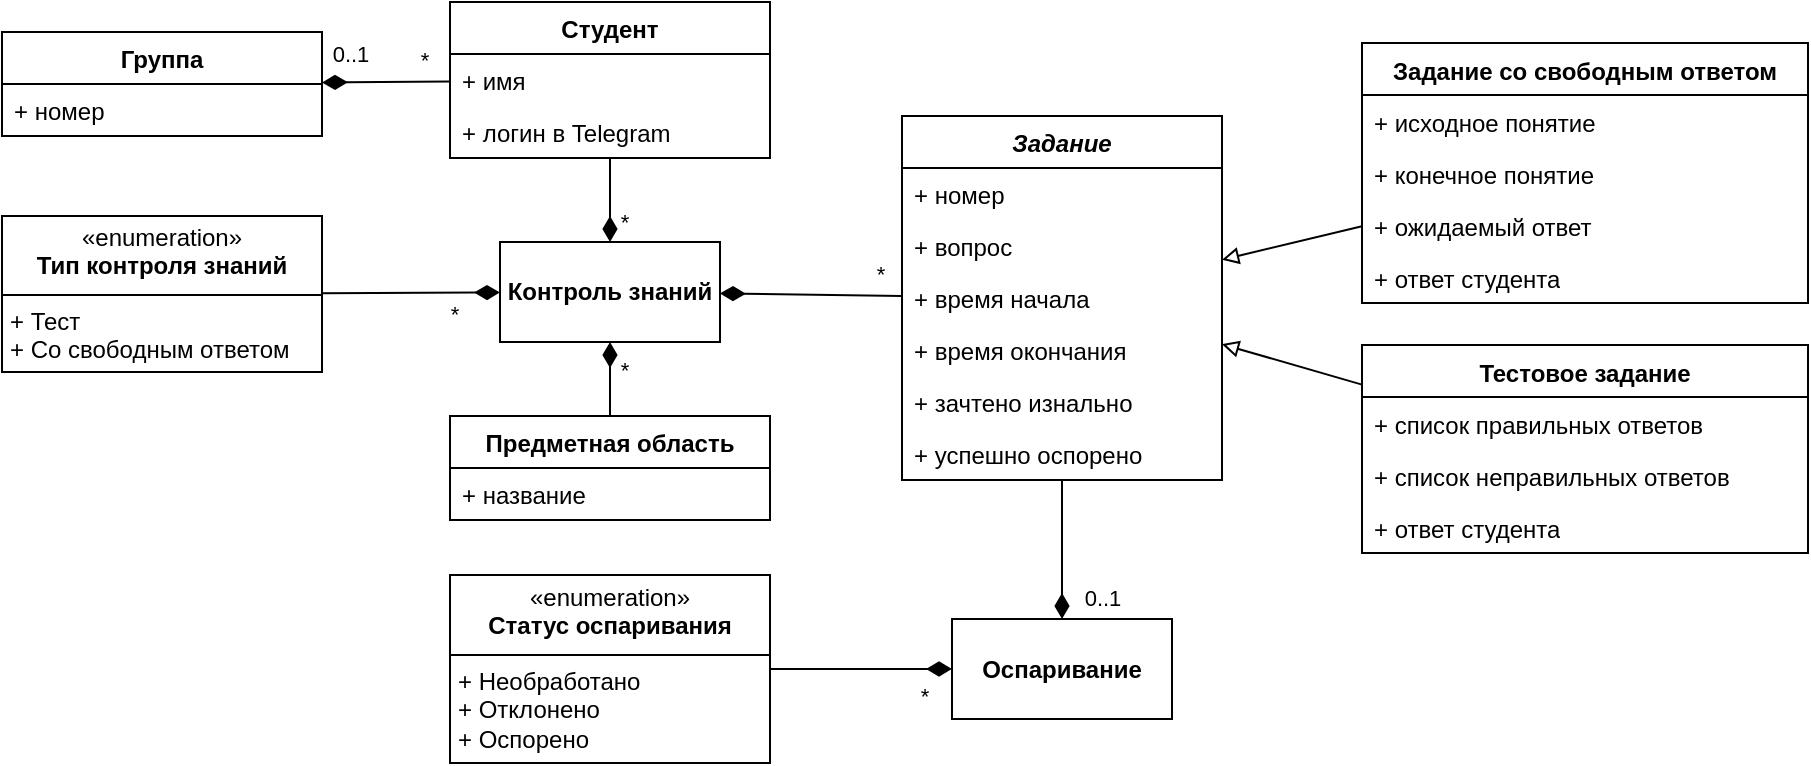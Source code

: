 <mxfile version="26.1.1">
  <diagram name="Страница — 1" id="KjR54cfUh2h--IEu27Yo">
    <mxGraphModel dx="1688" dy="683" grid="1" gridSize="10" guides="1" tooltips="1" connect="1" arrows="1" fold="1" page="1" pageScale="1" pageWidth="827" pageHeight="1169" math="0" shadow="0">
      <root>
        <mxCell id="0" />
        <mxCell id="1" parent="0" />
        <mxCell id="Y5O7ZuF1NY75remDHEEP-1" value="Студент" style="swimlane;fontStyle=1;align=center;verticalAlign=top;childLayout=stackLayout;horizontal=1;startSize=26;horizontalStack=0;resizeParent=1;resizeParentMax=0;resizeLast=0;collapsible=1;marginBottom=0;whiteSpace=wrap;html=1;" parent="1" vertex="1">
          <mxGeometry x="334" y="393" width="160" height="78" as="geometry" />
        </mxCell>
        <mxCell id="Y5O7ZuF1NY75remDHEEP-2" value="+ имя" style="text;strokeColor=none;fillColor=none;align=left;verticalAlign=top;spacingLeft=4;spacingRight=4;overflow=hidden;rotatable=0;points=[[0,0.5],[1,0.5]];portConstraint=eastwest;whiteSpace=wrap;html=1;" parent="Y5O7ZuF1NY75remDHEEP-1" vertex="1">
          <mxGeometry y="26" width="160" height="26" as="geometry" />
        </mxCell>
        <mxCell id="Y5O7ZuF1NY75remDHEEP-6" value="+ логин в Telegram" style="text;strokeColor=none;fillColor=none;align=left;verticalAlign=top;spacingLeft=4;spacingRight=4;overflow=hidden;rotatable=0;points=[[0,0.5],[1,0.5]];portConstraint=eastwest;whiteSpace=wrap;html=1;" parent="Y5O7ZuF1NY75remDHEEP-1" vertex="1">
          <mxGeometry y="52" width="160" height="26" as="geometry" />
        </mxCell>
        <mxCell id="Y5O7ZuF1NY75remDHEEP-7" value="Группа" style="swimlane;fontStyle=1;align=center;verticalAlign=top;childLayout=stackLayout;horizontal=1;startSize=26;horizontalStack=0;resizeParent=1;resizeParentMax=0;resizeLast=0;collapsible=1;marginBottom=0;whiteSpace=wrap;html=1;" parent="1" vertex="1">
          <mxGeometry x="110" y="408" width="160" height="52" as="geometry" />
        </mxCell>
        <mxCell id="Y5O7ZuF1NY75remDHEEP-8" value="+ номер" style="text;strokeColor=none;fillColor=none;align=left;verticalAlign=top;spacingLeft=4;spacingRight=4;overflow=hidden;rotatable=0;points=[[0,0.5],[1,0.5]];portConstraint=eastwest;whiteSpace=wrap;html=1;" parent="Y5O7ZuF1NY75remDHEEP-7" vertex="1">
          <mxGeometry y="26" width="160" height="26" as="geometry" />
        </mxCell>
        <mxCell id="Y5O7ZuF1NY75remDHEEP-10" value="" style="endArrow=diamondThin;endFill=1;endSize=10;html=1;rounded=0;" parent="1" source="Y5O7ZuF1NY75remDHEEP-1" target="Y5O7ZuF1NY75remDHEEP-7" edge="1">
          <mxGeometry width="160" relative="1" as="geometry">
            <mxPoint x="450" y="490" as="sourcePoint" />
            <mxPoint x="610" y="490" as="targetPoint" />
          </mxGeometry>
        </mxCell>
        <mxCell id="Y5O7ZuF1NY75remDHEEP-11" value="0..1" style="edgeLabel;html=1;align=center;verticalAlign=middle;resizable=0;points=[];" parent="Y5O7ZuF1NY75remDHEEP-10" vertex="1" connectable="0">
          <mxGeometry x="-0.845" y="1" relative="1" as="geometry">
            <mxPoint x="-45" y="-15" as="offset" />
          </mxGeometry>
        </mxCell>
        <mxCell id="Y5O7ZuF1NY75remDHEEP-12" value="*" style="edgeLabel;html=1;align=center;verticalAlign=middle;resizable=0;points=[];" parent="Y5O7ZuF1NY75remDHEEP-10" vertex="1" connectable="0">
          <mxGeometry x="0.699" y="-1" relative="1" as="geometry">
            <mxPoint x="41" y="-10" as="offset" />
          </mxGeometry>
        </mxCell>
        <mxCell id="Y5O7ZuF1NY75remDHEEP-16" value="" style="endArrow=diamondThin;endFill=1;endSize=10;html=1;rounded=0;" parent="1" source="Y5O7ZuF1NY75remDHEEP-1" target="wnISGloHh-4gImW_wK-5-1" edge="1">
          <mxGeometry width="160" relative="1" as="geometry">
            <mxPoint x="500" y="429" as="sourcePoint" />
            <mxPoint x="414" y="512" as="targetPoint" />
          </mxGeometry>
        </mxCell>
        <mxCell id="36b95QFSxjrO5mWzAh7E-31" value="*" style="edgeLabel;html=1;align=center;verticalAlign=middle;resizable=0;points=[];" parent="Y5O7ZuF1NY75remDHEEP-16" vertex="1" connectable="0">
          <mxGeometry x="0.295" y="-1" relative="1" as="geometry">
            <mxPoint x="8" y="5" as="offset" />
          </mxGeometry>
        </mxCell>
        <mxCell id="Y5O7ZuF1NY75remDHEEP-20" value="Предметная область" style="swimlane;fontStyle=1;align=center;verticalAlign=top;childLayout=stackLayout;horizontal=1;startSize=26;horizontalStack=0;resizeParent=1;resizeParentMax=0;resizeLast=0;collapsible=1;marginBottom=0;whiteSpace=wrap;html=1;" parent="1" vertex="1">
          <mxGeometry x="334" y="600" width="160" height="52" as="geometry" />
        </mxCell>
        <mxCell id="Y5O7ZuF1NY75remDHEEP-21" value="+ название" style="text;strokeColor=none;fillColor=none;align=left;verticalAlign=top;spacingLeft=4;spacingRight=4;overflow=hidden;rotatable=0;points=[[0,0.5],[1,0.5]];portConstraint=eastwest;whiteSpace=wrap;html=1;" parent="Y5O7ZuF1NY75remDHEEP-20" vertex="1">
          <mxGeometry y="26" width="160" height="26" as="geometry" />
        </mxCell>
        <mxCell id="Y5O7ZuF1NY75remDHEEP-22" value="" style="endArrow=diamondThin;endFill=1;endSize=10;html=1;rounded=0;" parent="1" source="Y5O7ZuF1NY75remDHEEP-20" target="wnISGloHh-4gImW_wK-5-1" edge="1">
          <mxGeometry width="160" relative="1" as="geometry">
            <mxPoint x="420" y="468" as="sourcePoint" />
            <mxPoint x="414" y="564" as="targetPoint" />
          </mxGeometry>
        </mxCell>
        <mxCell id="Y5O7ZuF1NY75remDHEEP-24" value="*" style="edgeLabel;html=1;align=center;verticalAlign=middle;resizable=0;points=[];" parent="Y5O7ZuF1NY75remDHEEP-22" vertex="1" connectable="0">
          <mxGeometry x="0.147" relative="1" as="geometry">
            <mxPoint x="7" y="-2" as="offset" />
          </mxGeometry>
        </mxCell>
        <mxCell id="Y5O7ZuF1NY75remDHEEP-34" value="&lt;i&gt;Задание&lt;/i&gt;" style="swimlane;fontStyle=1;align=center;verticalAlign=top;childLayout=stackLayout;horizontal=1;startSize=26;horizontalStack=0;resizeParent=1;resizeParentMax=0;resizeLast=0;collapsible=1;marginBottom=0;whiteSpace=wrap;html=1;" parent="1" vertex="1">
          <mxGeometry x="560" y="450" width="160" height="182" as="geometry" />
        </mxCell>
        <mxCell id="Y5O7ZuF1NY75remDHEEP-35" value="+ номер" style="text;strokeColor=none;fillColor=none;align=left;verticalAlign=top;spacingLeft=4;spacingRight=4;overflow=hidden;rotatable=0;points=[[0,0.5],[1,0.5]];portConstraint=eastwest;whiteSpace=wrap;html=1;" parent="Y5O7ZuF1NY75remDHEEP-34" vertex="1">
          <mxGeometry y="26" width="160" height="26" as="geometry" />
        </mxCell>
        <mxCell id="2cW49VCkHmkreCyccfTJ-1" value="+ вопрос" style="text;strokeColor=none;fillColor=none;align=left;verticalAlign=top;spacingLeft=4;spacingRight=4;overflow=hidden;rotatable=0;points=[[0,0.5],[1,0.5]];portConstraint=eastwest;whiteSpace=wrap;html=1;" vertex="1" parent="Y5O7ZuF1NY75remDHEEP-34">
          <mxGeometry y="52" width="160" height="26" as="geometry" />
        </mxCell>
        <mxCell id="Y5O7ZuF1NY75remDHEEP-38" value="+ время начала" style="text;strokeColor=none;fillColor=none;align=left;verticalAlign=top;spacingLeft=4;spacingRight=4;overflow=hidden;rotatable=0;points=[[0,0.5],[1,0.5]];portConstraint=eastwest;whiteSpace=wrap;html=1;" parent="Y5O7ZuF1NY75remDHEEP-34" vertex="1">
          <mxGeometry y="78" width="160" height="26" as="geometry" />
        </mxCell>
        <mxCell id="Y5O7ZuF1NY75remDHEEP-44" value="+ время окончания" style="text;strokeColor=none;fillColor=none;align=left;verticalAlign=top;spacingLeft=4;spacingRight=4;overflow=hidden;rotatable=0;points=[[0,0.5],[1,0.5]];portConstraint=eastwest;whiteSpace=wrap;html=1;" parent="Y5O7ZuF1NY75remDHEEP-34" vertex="1">
          <mxGeometry y="104" width="160" height="26" as="geometry" />
        </mxCell>
        <mxCell id="Y5O7ZuF1NY75remDHEEP-43" value="+ зачтено изнально" style="text;strokeColor=none;fillColor=none;align=left;verticalAlign=top;spacingLeft=4;spacingRight=4;overflow=hidden;rotatable=0;points=[[0,0.5],[1,0.5]];portConstraint=eastwest;whiteSpace=wrap;html=1;" parent="Y5O7ZuF1NY75remDHEEP-34" vertex="1">
          <mxGeometry y="130" width="160" height="26" as="geometry" />
        </mxCell>
        <mxCell id="36b95QFSxjrO5mWzAh7E-32" value="+ успешно оспорено" style="text;strokeColor=none;fillColor=none;align=left;verticalAlign=top;spacingLeft=4;spacingRight=4;overflow=hidden;rotatable=0;points=[[0,0.5],[1,0.5]];portConstraint=eastwest;whiteSpace=wrap;html=1;" parent="Y5O7ZuF1NY75remDHEEP-34" vertex="1">
          <mxGeometry y="156" width="160" height="26" as="geometry" />
        </mxCell>
        <mxCell id="Y5O7ZuF1NY75remDHEEP-46" value="&lt;b&gt;Оспаривание&lt;/b&gt;" style="html=1;whiteSpace=wrap;" parent="1" vertex="1">
          <mxGeometry x="585" y="701.5" width="110" height="50" as="geometry" />
        </mxCell>
        <mxCell id="Y5O7ZuF1NY75remDHEEP-47" value="" style="endArrow=diamondThin;endFill=1;endSize=10;html=1;rounded=0;" parent="1" source="Y5O7ZuF1NY75remDHEEP-34" target="Y5O7ZuF1NY75remDHEEP-46" edge="1">
          <mxGeometry width="160" relative="1" as="geometry">
            <mxPoint x="220" y="429" as="sourcePoint" />
            <mxPoint x="300" y="429" as="targetPoint" />
          </mxGeometry>
        </mxCell>
        <mxCell id="36b95QFSxjrO5mWzAh7E-33" value="0..1" style="edgeLabel;html=1;align=center;verticalAlign=middle;resizable=0;points=[];" parent="Y5O7ZuF1NY75remDHEEP-47" vertex="1" connectable="0">
          <mxGeometry x="0.7" y="2" relative="1" as="geometry">
            <mxPoint x="18" as="offset" />
          </mxGeometry>
        </mxCell>
        <mxCell id="Y5O7ZuF1NY75remDHEEP-50" value="&lt;p style=&quot;margin:0px;margin-top:4px;text-align:center;&quot;&gt;«enumeration»&lt;br&gt;&lt;b&gt;Статус оспаривания&lt;/b&gt;&lt;br&gt;&lt;/p&gt;&lt;hr size=&quot;1&quot; style=&quot;border-style:solid;&quot;&gt;&lt;p style=&quot;margin:0px;margin-left:4px;&quot;&gt;+ Необработано&lt;/p&gt;&lt;p style=&quot;margin:0px;margin-left:4px;&quot;&gt;+ Отклонено&lt;/p&gt;&lt;p style=&quot;margin:0px;margin-left:4px;&quot;&gt;+ Оспорено&lt;/p&gt;" style="verticalAlign=top;align=left;overflow=fill;html=1;whiteSpace=wrap;" parent="1" vertex="1">
          <mxGeometry x="334" y="679.5" width="160" height="94" as="geometry" />
        </mxCell>
        <mxCell id="Y5O7ZuF1NY75remDHEEP-51" value="" style="endArrow=diamondThin;endFill=1;endSize=10;html=1;rounded=0;" parent="1" source="Y5O7ZuF1NY75remDHEEP-50" target="Y5O7ZuF1NY75remDHEEP-46" edge="1">
          <mxGeometry width="160" relative="1" as="geometry">
            <mxPoint x="650" y="726" as="sourcePoint" />
            <mxPoint x="650" y="769" as="targetPoint" />
          </mxGeometry>
        </mxCell>
        <mxCell id="36b95QFSxjrO5mWzAh7E-35" value="*" style="edgeLabel;html=1;align=center;verticalAlign=middle;resizable=0;points=[];" parent="Y5O7ZuF1NY75remDHEEP-51" vertex="1" connectable="0">
          <mxGeometry x="0.608" relative="1" as="geometry">
            <mxPoint x="4" y="13" as="offset" />
          </mxGeometry>
        </mxCell>
        <mxCell id="36b95QFSxjrO5mWzAh7E-10" value="Задание со свободным ответом" style="swimlane;fontStyle=1;align=center;verticalAlign=top;childLayout=stackLayout;horizontal=1;startSize=26;horizontalStack=0;resizeParent=1;resizeParentMax=0;resizeLast=0;collapsible=1;marginBottom=0;whiteSpace=wrap;html=1;" parent="1" vertex="1">
          <mxGeometry x="790" y="413.5" width="223" height="130" as="geometry" />
        </mxCell>
        <mxCell id="36b95QFSxjrO5mWzAh7E-12" value="+ исходное понятие" style="text;strokeColor=none;fillColor=none;align=left;verticalAlign=top;spacingLeft=4;spacingRight=4;overflow=hidden;rotatable=0;points=[[0,0.5],[1,0.5]];portConstraint=eastwest;whiteSpace=wrap;html=1;" parent="36b95QFSxjrO5mWzAh7E-10" vertex="1">
          <mxGeometry y="26" width="223" height="26" as="geometry" />
        </mxCell>
        <mxCell id="36b95QFSxjrO5mWzAh7E-13" value="+ конечное понятие" style="text;strokeColor=none;fillColor=none;align=left;verticalAlign=top;spacingLeft=4;spacingRight=4;overflow=hidden;rotatable=0;points=[[0,0.5],[1,0.5]];portConstraint=eastwest;whiteSpace=wrap;html=1;" parent="36b95QFSxjrO5mWzAh7E-10" vertex="1">
          <mxGeometry y="52" width="223" height="26" as="geometry" />
        </mxCell>
        <mxCell id="36b95QFSxjrO5mWzAh7E-14" value="+ ожидаемый ответ" style="text;strokeColor=none;fillColor=none;align=left;verticalAlign=top;spacingLeft=4;spacingRight=4;overflow=hidden;rotatable=0;points=[[0,0.5],[1,0.5]];portConstraint=eastwest;whiteSpace=wrap;html=1;" parent="36b95QFSxjrO5mWzAh7E-10" vertex="1">
          <mxGeometry y="78" width="223" height="26" as="geometry" />
        </mxCell>
        <mxCell id="36b95QFSxjrO5mWzAh7E-15" value="+ ответ студента" style="text;strokeColor=none;fillColor=none;align=left;verticalAlign=top;spacingLeft=4;spacingRight=4;overflow=hidden;rotatable=0;points=[[0,0.5],[1,0.5]];portConstraint=eastwest;whiteSpace=wrap;html=1;" parent="36b95QFSxjrO5mWzAh7E-10" vertex="1">
          <mxGeometry y="104" width="223" height="26" as="geometry" />
        </mxCell>
        <mxCell id="36b95QFSxjrO5mWzAh7E-19" value="Тестовое задание" style="swimlane;fontStyle=1;align=center;verticalAlign=top;childLayout=stackLayout;horizontal=1;startSize=26;horizontalStack=0;resizeParent=1;resizeParentMax=0;resizeLast=0;collapsible=1;marginBottom=0;whiteSpace=wrap;html=1;" parent="1" vertex="1">
          <mxGeometry x="790" y="564.5" width="223" height="104" as="geometry" />
        </mxCell>
        <mxCell id="36b95QFSxjrO5mWzAh7E-22" value="+ список правильных ответов" style="text;strokeColor=none;fillColor=none;align=left;verticalAlign=top;spacingLeft=4;spacingRight=4;overflow=hidden;rotatable=0;points=[[0,0.5],[1,0.5]];portConstraint=eastwest;whiteSpace=wrap;html=1;" parent="36b95QFSxjrO5mWzAh7E-19" vertex="1">
          <mxGeometry y="26" width="223" height="26" as="geometry" />
        </mxCell>
        <mxCell id="36b95QFSxjrO5mWzAh7E-23" value="+ список неправильных ответов" style="text;strokeColor=none;fillColor=none;align=left;verticalAlign=top;spacingLeft=4;spacingRight=4;overflow=hidden;rotatable=0;points=[[0,0.5],[1,0.5]];portConstraint=eastwest;whiteSpace=wrap;html=1;" parent="36b95QFSxjrO5mWzAh7E-19" vertex="1">
          <mxGeometry y="52" width="223" height="26" as="geometry" />
        </mxCell>
        <mxCell id="36b95QFSxjrO5mWzAh7E-24" value="+ ответ студента" style="text;strokeColor=none;fillColor=none;align=left;verticalAlign=top;spacingLeft=4;spacingRight=4;overflow=hidden;rotatable=0;points=[[0,0.5],[1,0.5]];portConstraint=eastwest;whiteSpace=wrap;html=1;" parent="36b95QFSxjrO5mWzAh7E-19" vertex="1">
          <mxGeometry y="78" width="223" height="26" as="geometry" />
        </mxCell>
        <mxCell id="36b95QFSxjrO5mWzAh7E-26" value="&lt;p style=&quot;margin:0px;margin-top:4px;text-align:center;&quot;&gt;«enumeration»&lt;br&gt;&lt;b&gt;Тип контроля знаний&lt;/b&gt;&lt;br&gt;&lt;/p&gt;&lt;hr size=&quot;1&quot; style=&quot;border-style:solid;&quot;&gt;&lt;p style=&quot;margin:0px;margin-left:4px;&quot;&gt;+ Тест&lt;/p&gt;&lt;p style=&quot;margin:0px;margin-left:4px;&quot;&gt;+ Со свободным ответом&lt;/p&gt;" style="verticalAlign=top;align=left;overflow=fill;html=1;whiteSpace=wrap;" parent="1" vertex="1">
          <mxGeometry x="110" y="500" width="160" height="78" as="geometry" />
        </mxCell>
        <mxCell id="36b95QFSxjrO5mWzAh7E-27" value="" style="endArrow=diamondThin;endFill=1;endSize=10;html=1;rounded=0;" parent="1" source="36b95QFSxjrO5mWzAh7E-26" target="wnISGloHh-4gImW_wK-5-1" edge="1">
          <mxGeometry width="160" relative="1" as="geometry">
            <mxPoint x="504" y="777" as="sourcePoint" />
            <mxPoint x="334" y="538.357" as="targetPoint" />
          </mxGeometry>
        </mxCell>
        <mxCell id="36b95QFSxjrO5mWzAh7E-36" value="*" style="edgeLabel;html=1;align=center;verticalAlign=middle;resizable=0;points=[];" parent="36b95QFSxjrO5mWzAh7E-27" vertex="1" connectable="0">
          <mxGeometry x="0.2" y="-2" relative="1" as="geometry">
            <mxPoint x="12" y="8" as="offset" />
          </mxGeometry>
        </mxCell>
        <mxCell id="36b95QFSxjrO5mWzAh7E-28" value="" style="endArrow=block;html=1;rounded=0;endFill=0;" parent="1" source="36b95QFSxjrO5mWzAh7E-10" target="Y5O7ZuF1NY75remDHEEP-34" edge="1">
          <mxGeometry width="50" height="50" relative="1" as="geometry">
            <mxPoint x="510" y="587.5" as="sourcePoint" />
            <mxPoint x="720" y="513.167" as="targetPoint" />
          </mxGeometry>
        </mxCell>
        <mxCell id="36b95QFSxjrO5mWzAh7E-29" value="" style="endArrow=block;html=1;rounded=0;endFill=0;" parent="1" source="36b95QFSxjrO5mWzAh7E-19" target="Y5O7ZuF1NY75remDHEEP-34" edge="1">
          <mxGeometry width="50" height="50" relative="1" as="geometry">
            <mxPoint x="797" y="548.5" as="sourcePoint" />
            <mxPoint x="720" y="559.362" as="targetPoint" />
          </mxGeometry>
        </mxCell>
        <mxCell id="36b95QFSxjrO5mWzAh7E-30" value="" style="endArrow=diamondThin;endFill=1;endSize=10;html=1;rounded=0;" parent="1" source="Y5O7ZuF1NY75remDHEEP-34" target="wnISGloHh-4gImW_wK-5-1" edge="1">
          <mxGeometry width="160" relative="1" as="geometry">
            <mxPoint x="280" y="549" as="sourcePoint" />
            <mxPoint x="494" y="538" as="targetPoint" />
          </mxGeometry>
        </mxCell>
        <mxCell id="36b95QFSxjrO5mWzAh7E-34" value="*" style="edgeLabel;html=1;align=center;verticalAlign=middle;resizable=0;points=[];" parent="36b95QFSxjrO5mWzAh7E-30" vertex="1" connectable="0">
          <mxGeometry x="-0.76" relative="1" as="geometry">
            <mxPoint y="-11" as="offset" />
          </mxGeometry>
        </mxCell>
        <mxCell id="wnISGloHh-4gImW_wK-5-1" value="&lt;b&gt;Контроль знаний&lt;/b&gt;" style="html=1;whiteSpace=wrap;" parent="1" vertex="1">
          <mxGeometry x="359" y="513" width="110" height="50" as="geometry" />
        </mxCell>
      </root>
    </mxGraphModel>
  </diagram>
</mxfile>
